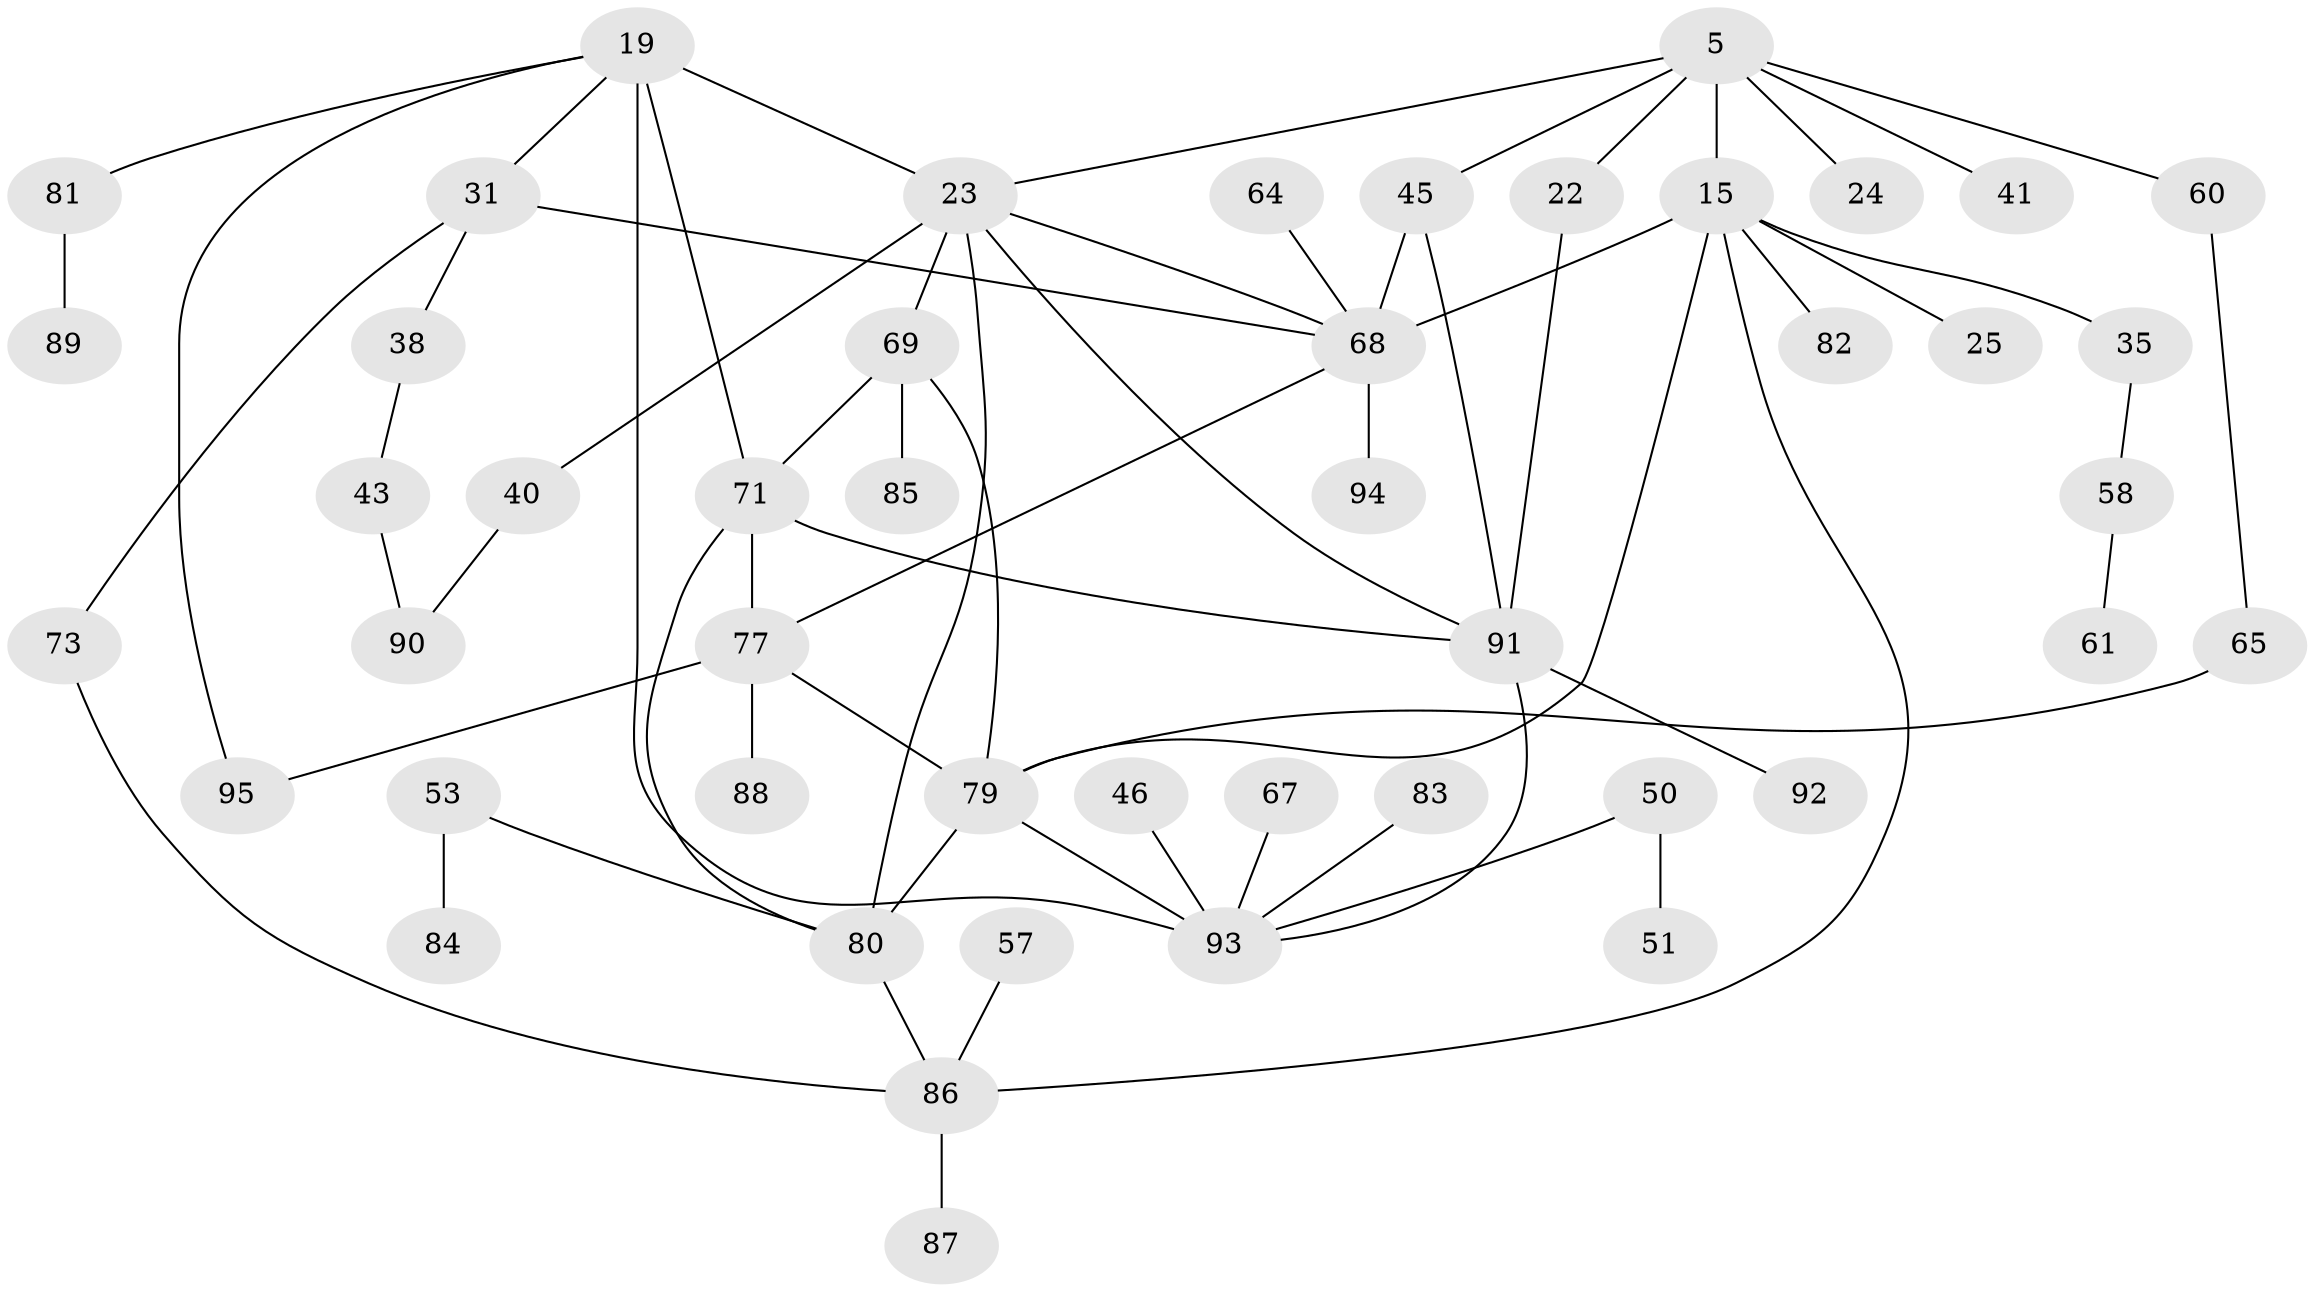 // original degree distribution, {5: 0.05263157894736842, 4: 0.11578947368421053, 6: 0.021052631578947368, 7: 0.021052631578947368, 3: 0.2736842105263158, 2: 0.2736842105263158, 1: 0.24210526315789474}
// Generated by graph-tools (version 1.1) at 2025/41/03/09/25 04:41:22]
// undirected, 47 vertices, 65 edges
graph export_dot {
graph [start="1"]
  node [color=gray90,style=filled];
  5 [super="+4"];
  15 [super="+7+3"];
  19 [super="+12"];
  22;
  23 [super="+8"];
  24;
  25;
  31 [super="+28"];
  35;
  38;
  40;
  41;
  43;
  45 [super="+9"];
  46;
  50;
  51;
  53;
  57;
  58;
  60;
  61;
  64;
  65;
  67;
  68 [super="+47+33+59"];
  69 [super="+16+26"];
  71 [super="+30"];
  73;
  77 [super="+39"];
  79 [super="+54+29"];
  80 [super="+6+36+74"];
  81 [super="+70"];
  82;
  83;
  84;
  85;
  86 [super="+48+44+55"];
  87;
  88;
  89;
  90;
  91 [super="+78+66+75"];
  92;
  93 [super="+27+34+72+76"];
  94;
  95;
  5 -- 22 [weight=2];
  5 -- 41;
  5 -- 45 [weight=2];
  5 -- 15 [weight=2];
  5 -- 24 [weight=2];
  5 -- 60;
  5 -- 23;
  15 -- 82;
  15 -- 25;
  15 -- 35;
  15 -- 86;
  15 -- 79 [weight=2];
  15 -- 68;
  19 -- 23 [weight=2];
  19 -- 95;
  19 -- 93;
  19 -- 71;
  19 -- 31;
  19 -- 81;
  22 -- 91;
  23 -- 40;
  23 -- 69;
  23 -- 80;
  23 -- 68;
  23 -- 91;
  31 -- 38;
  31 -- 73;
  31 -- 68;
  35 -- 58;
  38 -- 43;
  40 -- 90;
  43 -- 90;
  45 -- 68 [weight=2];
  45 -- 91;
  46 -- 93;
  50 -- 51;
  50 -- 93;
  53 -- 84;
  53 -- 80;
  57 -- 86;
  58 -- 61;
  60 -- 65;
  64 -- 68;
  65 -- 79;
  67 -- 93;
  68 -- 77;
  68 -- 94;
  69 -- 71;
  69 -- 85;
  69 -- 79 [weight=2];
  71 -- 91;
  71 -- 77 [weight=2];
  71 -- 80;
  73 -- 86;
  77 -- 95;
  77 -- 88;
  77 -- 79;
  79 -- 93 [weight=2];
  79 -- 80 [weight=2];
  80 -- 86;
  81 -- 89;
  83 -- 93;
  86 -- 87;
  91 -- 92;
  91 -- 93;
}
